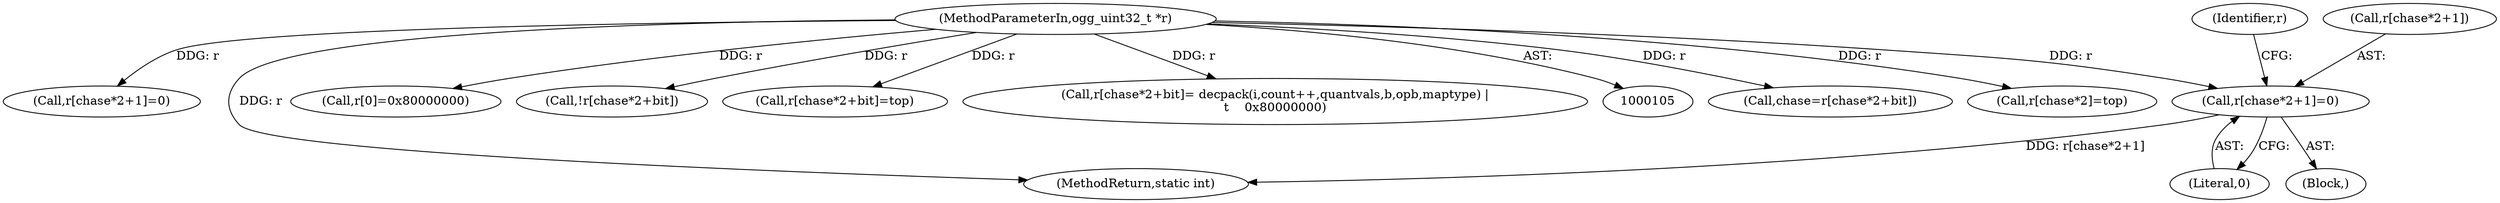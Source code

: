 digraph "0_Android_eeb4e45d5683f88488c083ecf142dc89bc3f0b47_0@pointer" {
"1000246" [label="(Call,r[chase*2+1]=0)"];
"1000108" [label="(MethodParameterIn,ogg_uint32_t *r)"];
"1000281" [label="(Identifier,r)"];
"1000296" [label="(Call,chase=r[chase*2+bit])"];
"1000108" [label="(MethodParameterIn,ogg_uint32_t *r)"];
"1000239" [label="(Call,r[chase*2]=top)"];
"1000246" [label="(Call,r[chase*2+1]=0)"];
"1000335" [label="(Call,r[chase*2+1]=0)"];
"1000254" [label="(Literal,0)"];
"1000464" [label="(MethodReturn,static int)"];
"1000136" [label="(Call,r[0]=0x80000000)"];
"1000279" [label="(Call,!r[chase*2+bit])"];
"1000287" [label="(Call,r[chase*2+bit]=top)"];
"1000247" [label="(Call,r[chase*2+1])"];
"1000226" [label="(Block,)"];
"1000344" [label="(Call,r[chase*2+bit]= decpack(i,count++,quantvals,b,opb,maptype) |\n\t    0x80000000)"];
"1000246" -> "1000226"  [label="AST: "];
"1000246" -> "1000254"  [label="CFG: "];
"1000247" -> "1000246"  [label="AST: "];
"1000254" -> "1000246"  [label="AST: "];
"1000281" -> "1000246"  [label="CFG: "];
"1000246" -> "1000464"  [label="DDG: r[chase*2+1]"];
"1000108" -> "1000246"  [label="DDG: r"];
"1000108" -> "1000105"  [label="AST: "];
"1000108" -> "1000464"  [label="DDG: r"];
"1000108" -> "1000136"  [label="DDG: r"];
"1000108" -> "1000239"  [label="DDG: r"];
"1000108" -> "1000279"  [label="DDG: r"];
"1000108" -> "1000287"  [label="DDG: r"];
"1000108" -> "1000296"  [label="DDG: r"];
"1000108" -> "1000335"  [label="DDG: r"];
"1000108" -> "1000344"  [label="DDG: r"];
}
